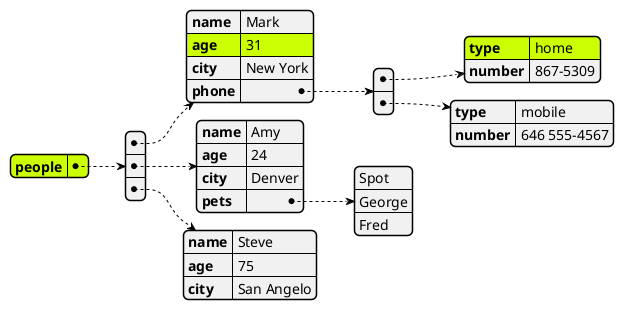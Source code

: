 @startjson

#highlight "people"
#highlight "people" / "0" / "age"
#highlight "people" / "0" / "phone" / "0" / "type"

{
  "people" : [
      {
        "name" : "Mark", 
        "age" : 31, 
        "city" : "New York",
        "phone": [
          {
            "type": "home",
            "number": "867-5309"
          },
          {
            "type": "mobile",
            "number": "646 555-4567"
          }
        ]
      },
      {
        "name" : "Amy", 
        "age" : 24, 
        "city" : "Denver",
        "pets" : [ "Spot", "George", "Fred"]
      },
      {
        "name" : "Steve", 
        "age" : 75, 
        "city" : "San Angelo"
      }
    ]
}

@endjson